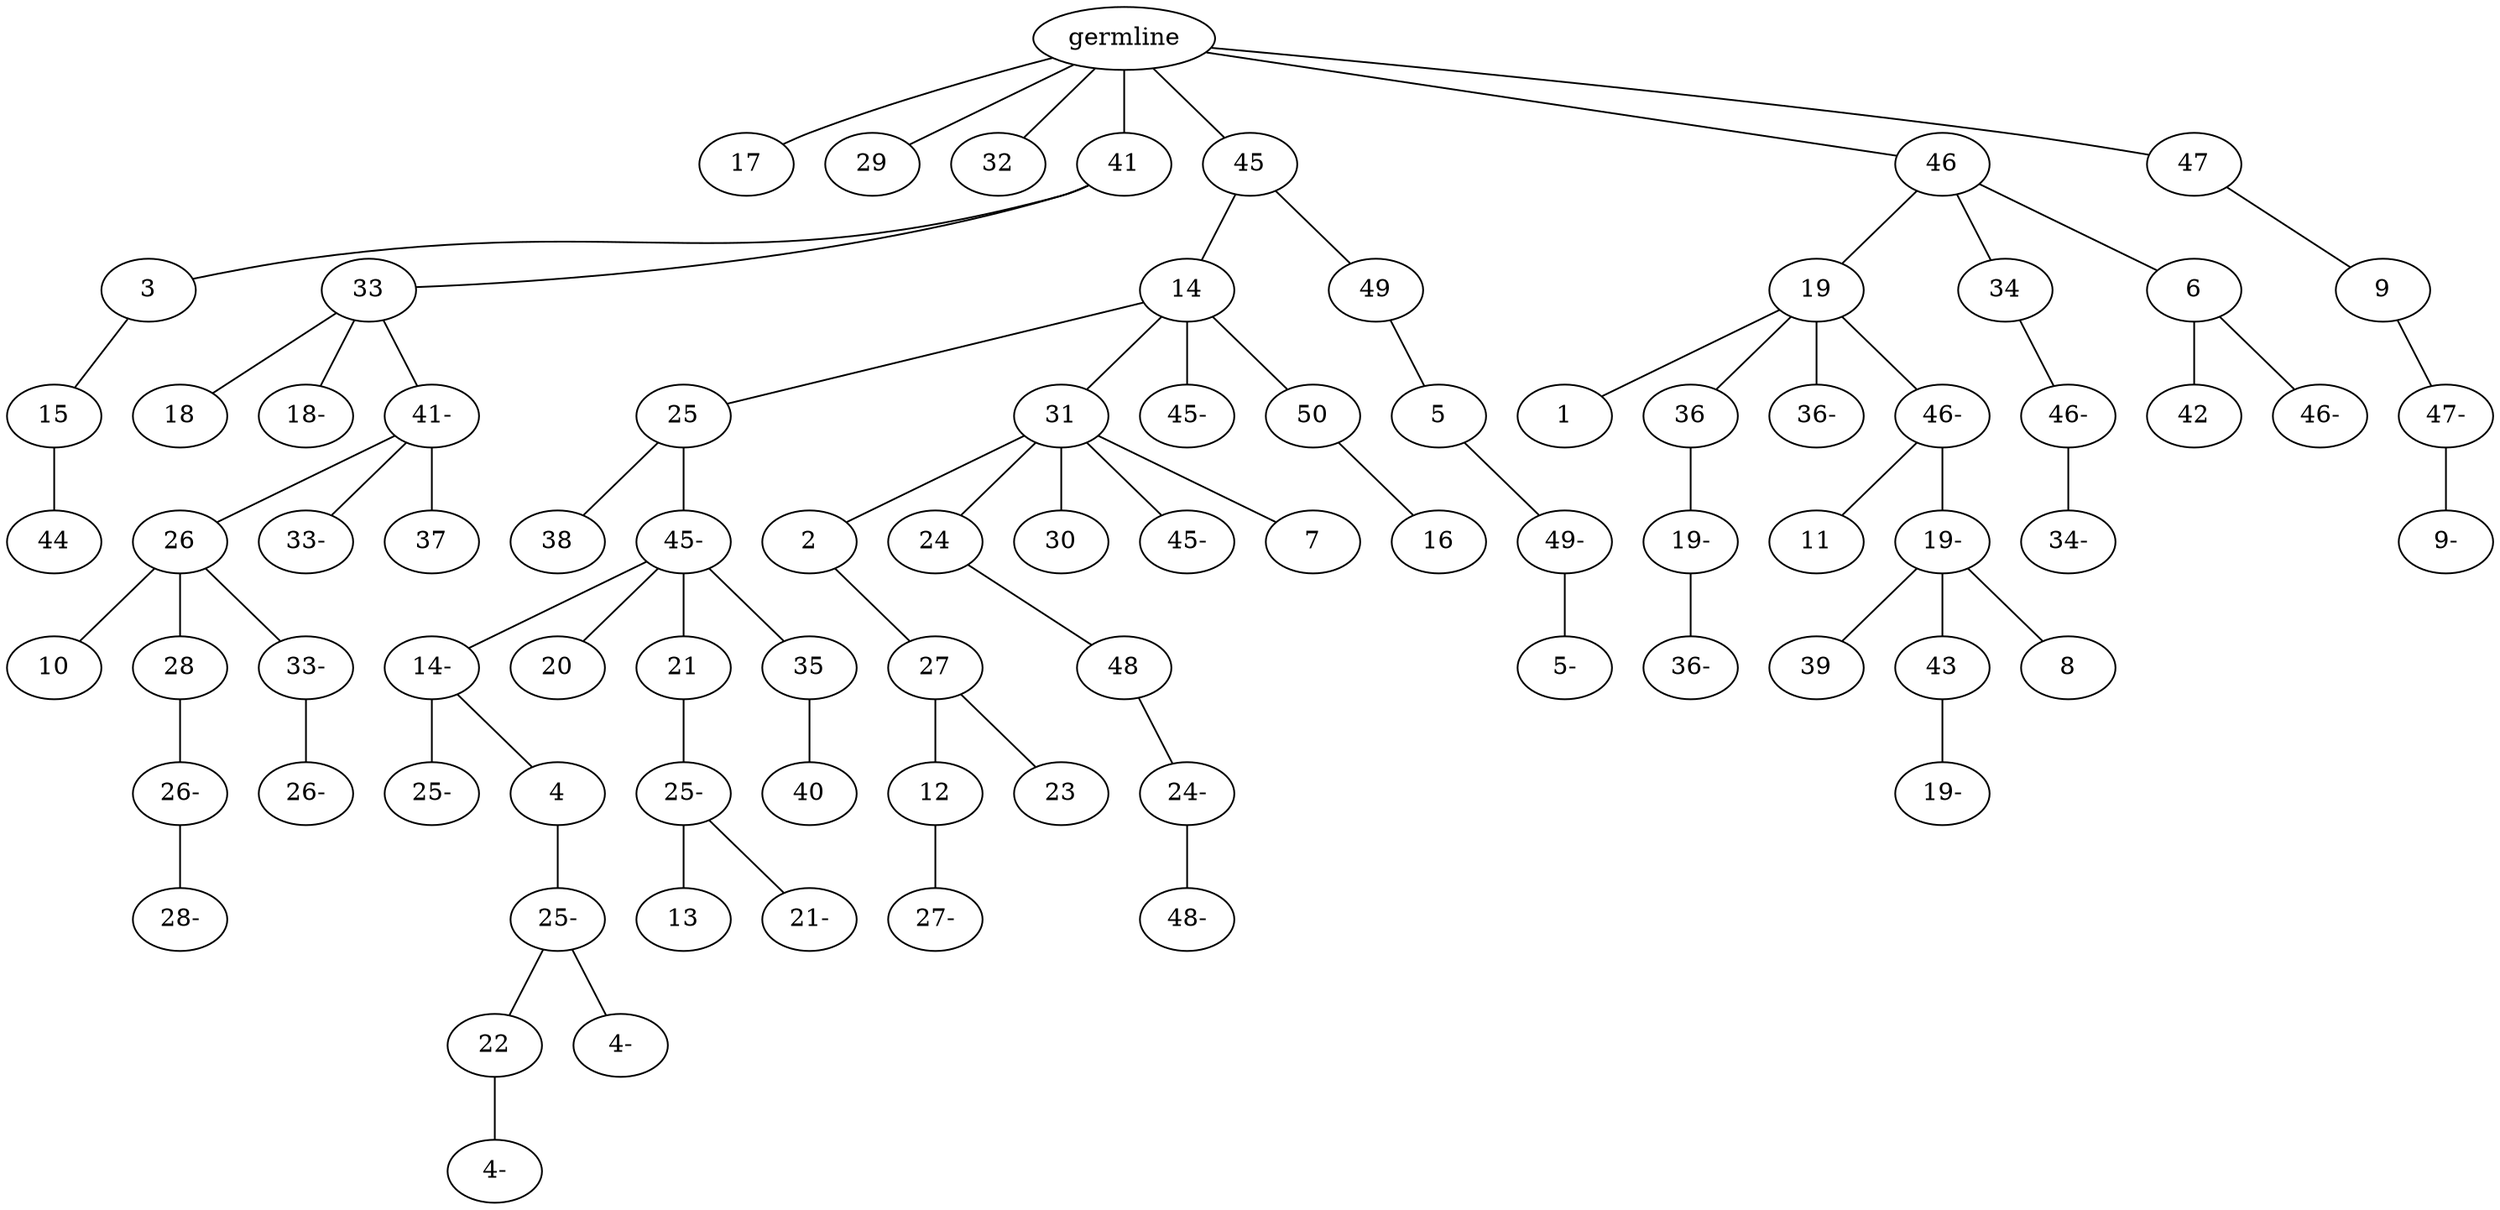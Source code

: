 graph tree {
    "140580440769296" [label="germline"];
    "140580447723376" [label="17"];
    "140580447722656" [label="29"];
    "140580447720832" [label="32"];
    "140580447719680" [label="41"];
    "140580447719776" [label="3"];
    "140580447722992" [label="15"];
    "140580447722032" [label="44"];
    "140580447722320" [label="33"];
    "140580447720256" [label="18"];
    "140580447721456" [label="18-"];
    "140580447721408" [label="41-"];
    "140580447721312" [label="26"];
    "140580447723040" [label="10"];
    "140580447723472" [label="28"];
    "140580447720112" [label="26-"];
    "140580456869648" [label="28-"];
    "140580447722272" [label="33-"];
    "140580456865904" [label="26-"];
    "140580447721168" [label="33-"];
    "140580447722176" [label="37"];
    "140580447720064" [label="45"];
    "140580447720976" [label="14"];
    "140580456868496" [label="25"];
    "140580456869168" [label="38"];
    "140580456866288" [label="45-"];
    "140580456867392" [label="14-"];
    "140580456867296" [label="25-"];
    "140580456867488" [label="4"];
    "140580456867824" [label="25-"];
    "140580456866768" [label="22"];
    "140580447901776" [label="4-"];
    "140580447902304" [label="4-"];
    "140580456869072" [label="20"];
    "140580456866336" [label="21"];
    "140580447903552" [label="25-"];
    "140580447901056" [label="13"];
    "140580447902832" [label="21-"];
    "140580456867920" [label="35"];
    "140580447901344" [label="40"];
    "140580456869120" [label="31"];
    "140580447901488" [label="2"];
    "140580447901680" [label="27"];
    "140580447900000" [label="12"];
    "140580447902064" [label="27-"];
    "140580447901392" [label="23"];
    "140580447901296" [label="24"];
    "140580447900816" [label="48"];
    "140580447900144" [label="24-"];
    "140580447901872" [label="48-"];
    "140580447900912" [label="30"];
    "140580447903696" [label="45-"];
    "140580447899904" [label="7"];
    "140580456869504" [label="45-"];
    "140580447903600" [label="50"];
    "140580447902544" [label="16"];
    "140580447719584" [label="49"];
    "140580447902496" [label="5"];
    "140580447900048" [label="49-"];
    "140580447903072" [label="5-"];
    "140580447720304" [label="46"];
    "140580447902448" [label="19"];
    "140580447903264" [label="1"];
    "140580440140624" [label="36"];
    "140580440140384" [label="19-"];
    "140580440140240" [label="36-"];
    "140580440138800" [label="36-"];
    "140580440141392" [label="46-"];
    "140580450952096" [label="11"];
    "140580440140960" [label="19-"];
    "140580440139904" [label="39"];
    "140580440140480" [label="43"];
    "140580440139088" [label="19-"];
    "140580440141728" [label="8"];
    "140580447901536" [label="34"];
    "140580440139280" [label="46-"];
    "140580440139808" [label="34-"];
    "140580440140864" [label="6"];
    "140580440140288" [label="42"];
    "140580440139712" [label="46-"];
    "140580447721936" [label="47"];
    "140580440137840" [label="9"];
    "140580440139328" [label="47-"];
    "140580440140720" [label="9-"];
    "140580440769296" -- "140580447723376";
    "140580440769296" -- "140580447722656";
    "140580440769296" -- "140580447720832";
    "140580440769296" -- "140580447719680";
    "140580440769296" -- "140580447720064";
    "140580440769296" -- "140580447720304";
    "140580440769296" -- "140580447721936";
    "140580447719680" -- "140580447719776";
    "140580447719680" -- "140580447722320";
    "140580447719776" -- "140580447722992";
    "140580447722992" -- "140580447722032";
    "140580447722320" -- "140580447720256";
    "140580447722320" -- "140580447721456";
    "140580447722320" -- "140580447721408";
    "140580447721408" -- "140580447721312";
    "140580447721408" -- "140580447721168";
    "140580447721408" -- "140580447722176";
    "140580447721312" -- "140580447723040";
    "140580447721312" -- "140580447723472";
    "140580447721312" -- "140580447722272";
    "140580447723472" -- "140580447720112";
    "140580447720112" -- "140580456869648";
    "140580447722272" -- "140580456865904";
    "140580447720064" -- "140580447720976";
    "140580447720064" -- "140580447719584";
    "140580447720976" -- "140580456868496";
    "140580447720976" -- "140580456869120";
    "140580447720976" -- "140580456869504";
    "140580447720976" -- "140580447903600";
    "140580456868496" -- "140580456869168";
    "140580456868496" -- "140580456866288";
    "140580456866288" -- "140580456867392";
    "140580456866288" -- "140580456869072";
    "140580456866288" -- "140580456866336";
    "140580456866288" -- "140580456867920";
    "140580456867392" -- "140580456867296";
    "140580456867392" -- "140580456867488";
    "140580456867488" -- "140580456867824";
    "140580456867824" -- "140580456866768";
    "140580456867824" -- "140580447902304";
    "140580456866768" -- "140580447901776";
    "140580456866336" -- "140580447903552";
    "140580447903552" -- "140580447901056";
    "140580447903552" -- "140580447902832";
    "140580456867920" -- "140580447901344";
    "140580456869120" -- "140580447901488";
    "140580456869120" -- "140580447901296";
    "140580456869120" -- "140580447900912";
    "140580456869120" -- "140580447903696";
    "140580456869120" -- "140580447899904";
    "140580447901488" -- "140580447901680";
    "140580447901680" -- "140580447900000";
    "140580447901680" -- "140580447901392";
    "140580447900000" -- "140580447902064";
    "140580447901296" -- "140580447900816";
    "140580447900816" -- "140580447900144";
    "140580447900144" -- "140580447901872";
    "140580447903600" -- "140580447902544";
    "140580447719584" -- "140580447902496";
    "140580447902496" -- "140580447900048";
    "140580447900048" -- "140580447903072";
    "140580447720304" -- "140580447902448";
    "140580447720304" -- "140580447901536";
    "140580447720304" -- "140580440140864";
    "140580447902448" -- "140580447903264";
    "140580447902448" -- "140580440140624";
    "140580447902448" -- "140580440138800";
    "140580447902448" -- "140580440141392";
    "140580440140624" -- "140580440140384";
    "140580440140384" -- "140580440140240";
    "140580440141392" -- "140580450952096";
    "140580440141392" -- "140580440140960";
    "140580440140960" -- "140580440139904";
    "140580440140960" -- "140580440140480";
    "140580440140960" -- "140580440141728";
    "140580440140480" -- "140580440139088";
    "140580447901536" -- "140580440139280";
    "140580440139280" -- "140580440139808";
    "140580440140864" -- "140580440140288";
    "140580440140864" -- "140580440139712";
    "140580447721936" -- "140580440137840";
    "140580440137840" -- "140580440139328";
    "140580440139328" -- "140580440140720";
}
